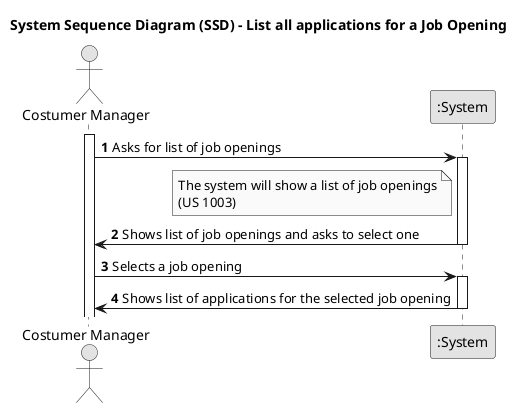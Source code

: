 @startuml
skinparam monochrome true
skinparam packageStyle rectangle
skinparam shadowing false

title System Sequence Diagram (SSD) - List all applications for a Job Opening

autonumber

actor "Costumer Manager" as Manager
participant ":System" as System

activate Manager

    Manager -> System : Asks for list of job openings
    activate System

        note left of System : The system will show a list of job openings\n(US 1003)
        System -> Manager : Shows list of job openings and asks to select one

    deactivate System

    Manager -> System : Selects a job opening
    activate System

        System -> Manager : Shows list of applications for the selected job opening

    deactivate System
    
@enduml
